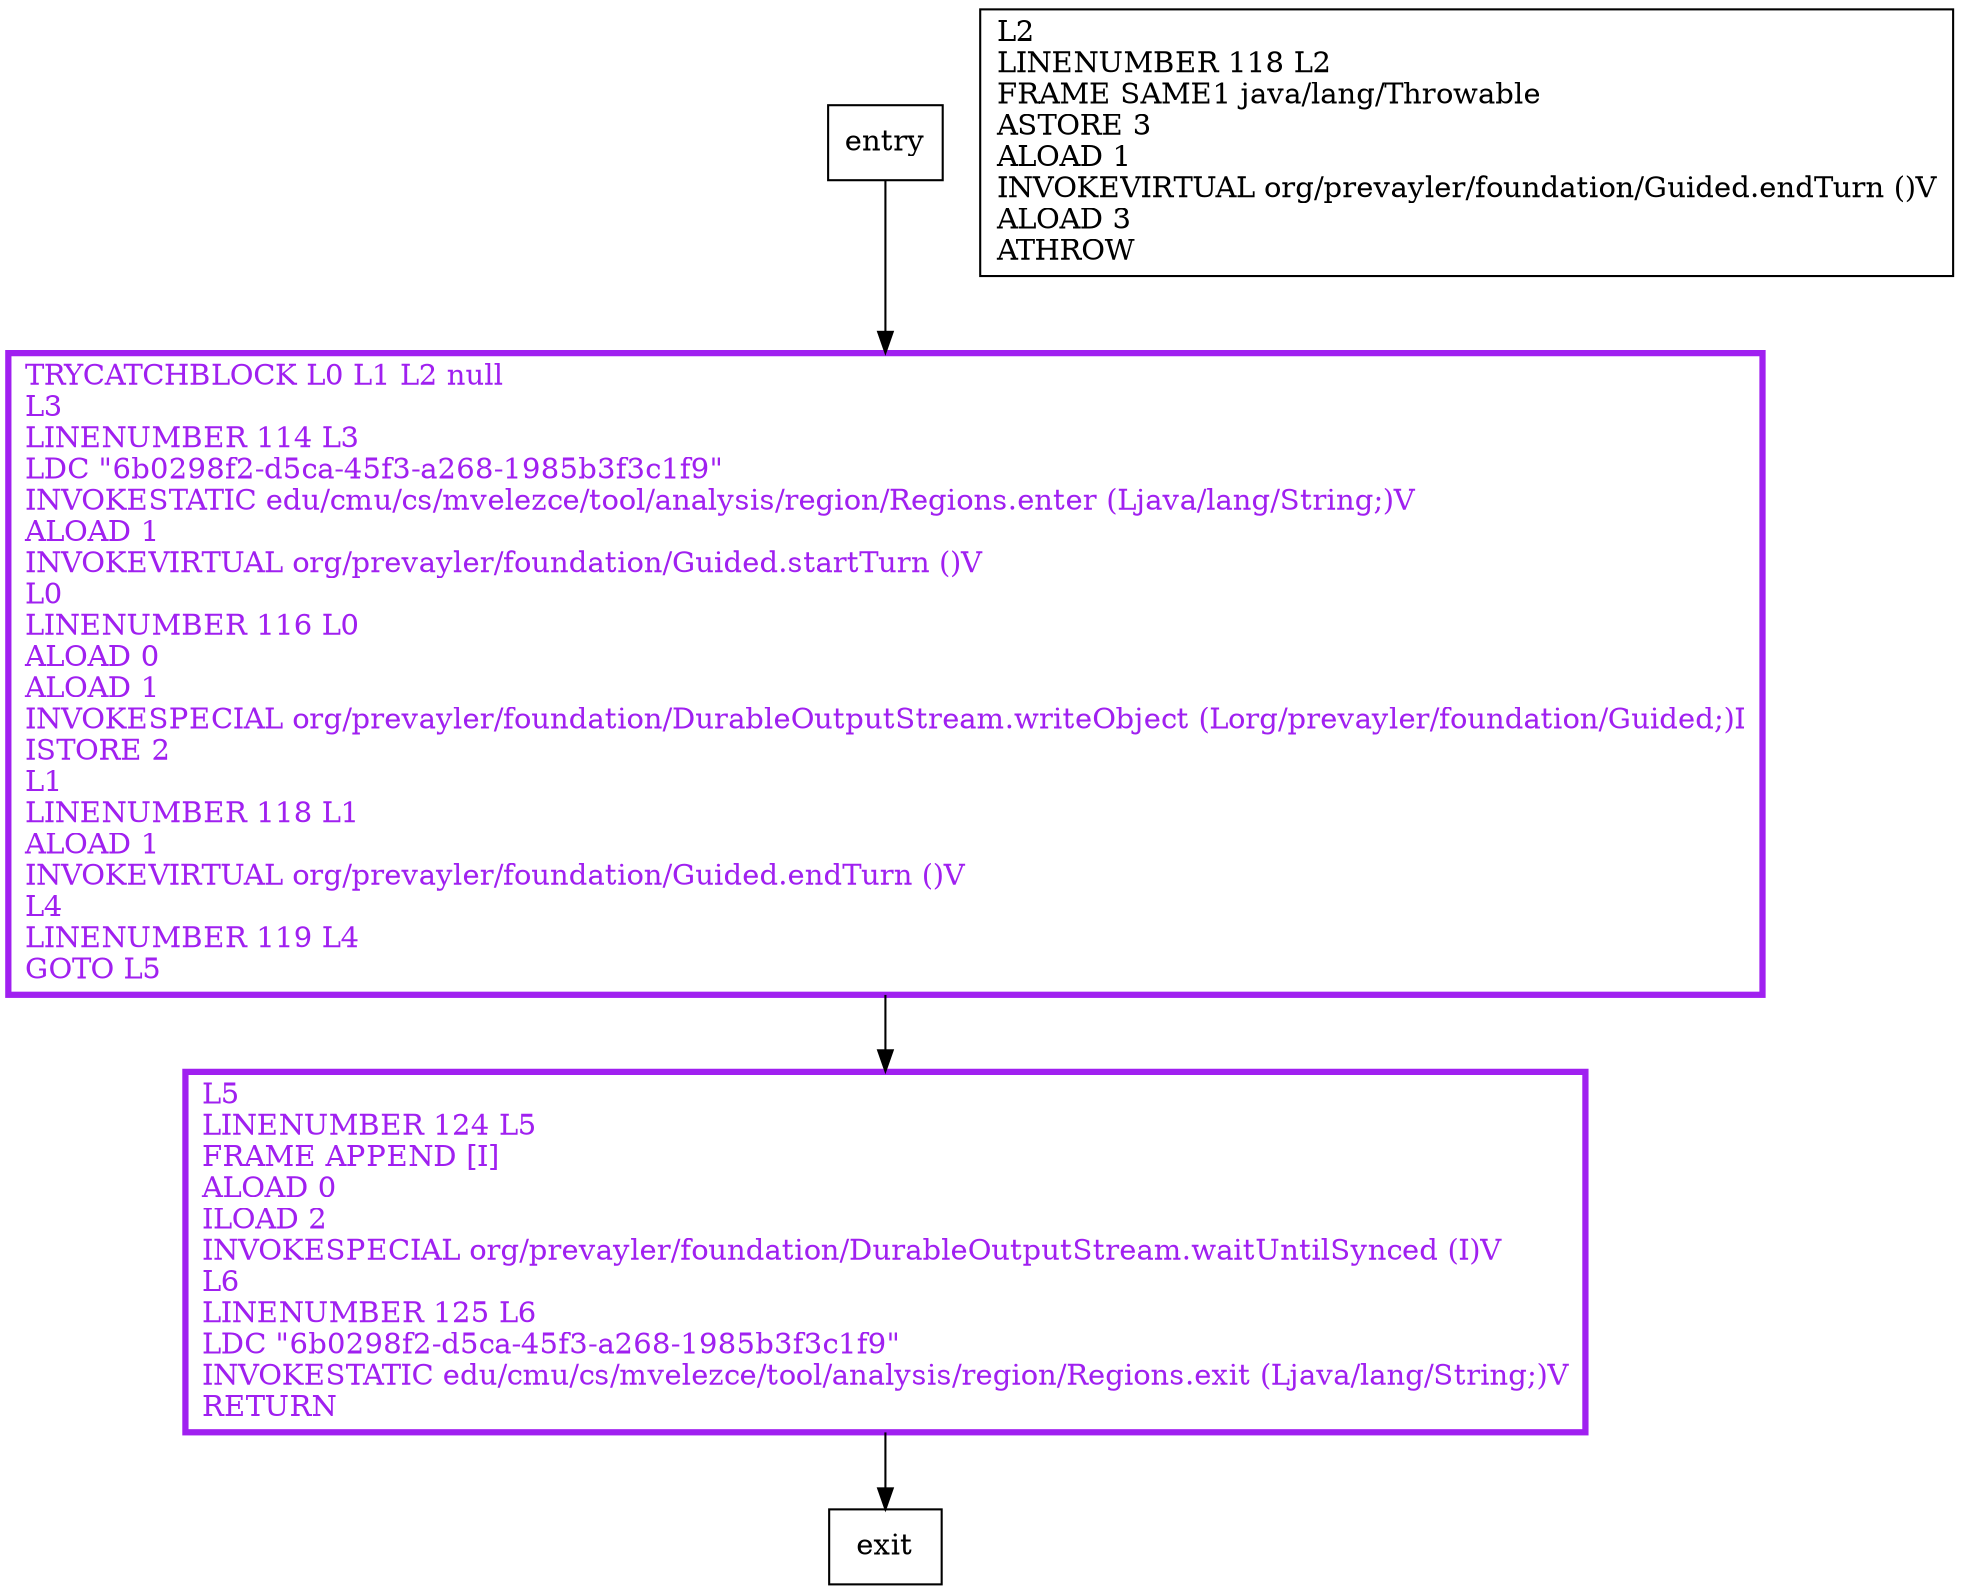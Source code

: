 digraph sync {
node [shape=record];
1424859323 [label="TRYCATCHBLOCK L0 L1 L2 null\lL3\lLINENUMBER 114 L3\lLDC \"6b0298f2-d5ca-45f3-a268-1985b3f3c1f9\"\lINVOKESTATIC edu/cmu/cs/mvelezce/tool/analysis/region/Regions.enter (Ljava/lang/String;)V\lALOAD 1\lINVOKEVIRTUAL org/prevayler/foundation/Guided.startTurn ()V\lL0\lLINENUMBER 116 L0\lALOAD 0\lALOAD 1\lINVOKESPECIAL org/prevayler/foundation/DurableOutputStream.writeObject (Lorg/prevayler/foundation/Guided;)I\lISTORE 2\lL1\lLINENUMBER 118 L1\lALOAD 1\lINVOKEVIRTUAL org/prevayler/foundation/Guided.endTurn ()V\lL4\lLINENUMBER 119 L4\lGOTO L5\l"];
1006006164 [label="L2\lLINENUMBER 118 L2\lFRAME SAME1 java/lang/Throwable\lASTORE 3\lALOAD 1\lINVOKEVIRTUAL org/prevayler/foundation/Guided.endTurn ()V\lALOAD 3\lATHROW\l"];
1101879412 [label="L5\lLINENUMBER 124 L5\lFRAME APPEND [I]\lALOAD 0\lILOAD 2\lINVOKESPECIAL org/prevayler/foundation/DurableOutputStream.waitUntilSynced (I)V\lL6\lLINENUMBER 125 L6\lLDC \"6b0298f2-d5ca-45f3-a268-1985b3f3c1f9\"\lINVOKESTATIC edu/cmu/cs/mvelezce/tool/analysis/region/Regions.exit (Ljava/lang/String;)V\lRETURN\l"];
entry;
exit;
entry -> 1424859323;
1424859323 -> 1101879412;
1101879412 -> exit;
1424859323[fontcolor="purple", penwidth=3, color="purple"];
1101879412[fontcolor="purple", penwidth=3, color="purple"];
}
